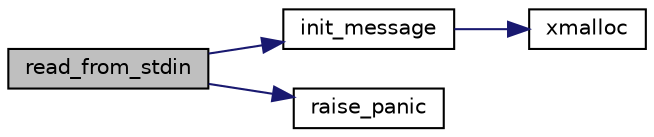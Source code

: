 digraph "read_from_stdin"
{
 // LATEX_PDF_SIZE
  edge [fontname="Helvetica",fontsize="10",labelfontname="Helvetica",labelfontsize="10"];
  node [fontname="Helvetica",fontsize="10",shape=record];
  rankdir="LR";
  Node1 [label="read_from_stdin",height=0.2,width=0.4,color="black", fillcolor="grey75", style="filled", fontcolor="black",tooltip="Read from stdin and send the message to the server."];
  Node1 -> Node2 [color="midnightblue",fontsize="10",style="solid",fontname="Helvetica"];
  Node2 [label="init_message",height=0.2,width=0.4,color="black", fillcolor="white", style="filled",URL="$message_8h.html#a2949ade165d1040b2cb63f5d680f9914",tooltip="Initializes a struct message with the param status code affected."];
  Node2 -> Node3 [color="midnightblue",fontsize="10",style="solid",fontname="Helvetica"];
  Node3 [label="xmalloc",height=0.2,width=0.4,color="black", fillcolor="white", style="filled",URL="$epoll__server_2utils_2xalloc_8c.html#a42ccfa6fc49cc4ce90cc44cd05052490",tooltip="Malloc wrapper that exit on failure."];
  Node1 -> Node4 [color="midnightblue",fontsize="10",style="solid",fontname="Helvetica"];
  Node4 [label="raise_panic",height=0.2,width=0.4,color="black", fillcolor="white", style="filled",URL="$logger_8h.html#aa3c3e5e89264af119696a729635581e4",tooltip="Log a CRITICAL error message & exit the program."];
}
